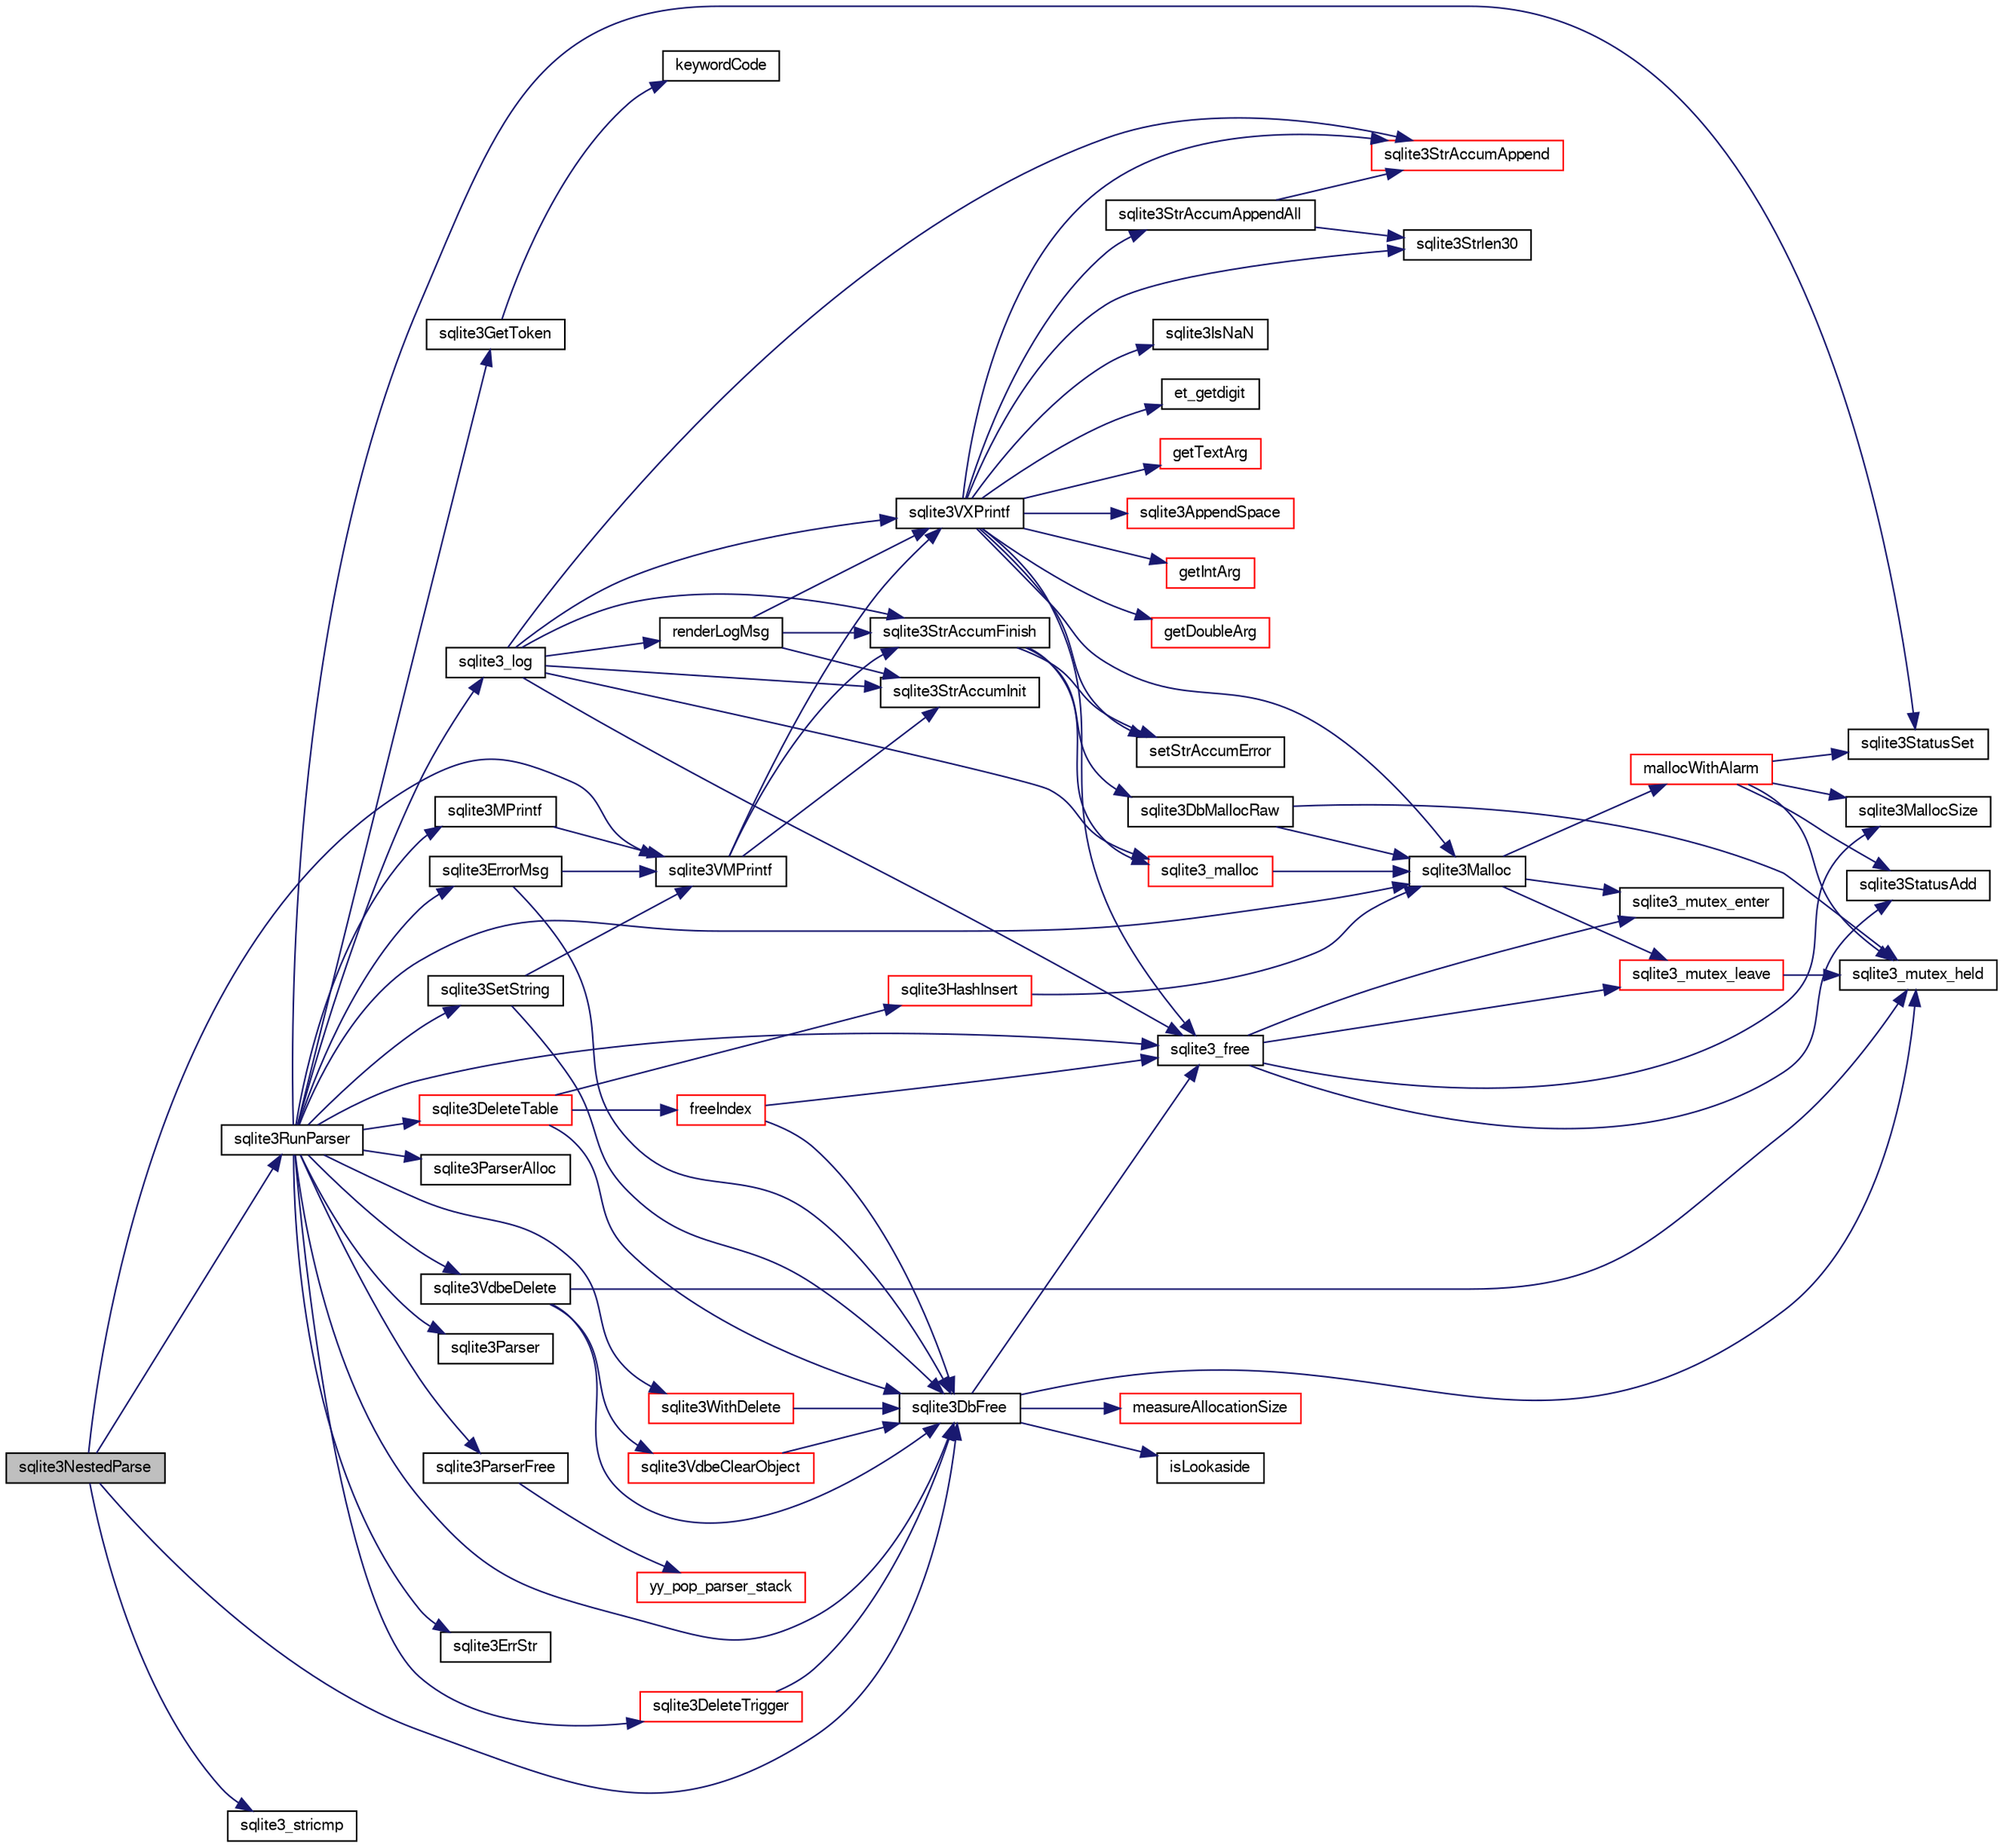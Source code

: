 digraph "sqlite3NestedParse"
{
  edge [fontname="FreeSans",fontsize="10",labelfontname="FreeSans",labelfontsize="10"];
  node [fontname="FreeSans",fontsize="10",shape=record];
  rankdir="LR";
  Node602142 [label="sqlite3NestedParse",height=0.2,width=0.4,color="black", fillcolor="grey75", style="filled", fontcolor="black"];
  Node602142 -> Node602143 [color="midnightblue",fontsize="10",style="solid",fontname="FreeSans"];
  Node602143 [label="sqlite3VMPrintf",height=0.2,width=0.4,color="black", fillcolor="white", style="filled",URL="$sqlite3_8c.html#a05535d0982ef06fbc2ee8195ebbae689"];
  Node602143 -> Node602144 [color="midnightblue",fontsize="10",style="solid",fontname="FreeSans"];
  Node602144 [label="sqlite3StrAccumInit",height=0.2,width=0.4,color="black", fillcolor="white", style="filled",URL="$sqlite3_8c.html#aabf95e113b9d54d519cd15a56215f560"];
  Node602143 -> Node602145 [color="midnightblue",fontsize="10",style="solid",fontname="FreeSans"];
  Node602145 [label="sqlite3VXPrintf",height=0.2,width=0.4,color="black", fillcolor="white", style="filled",URL="$sqlite3_8c.html#a63c25806c9bd4a2b76f9a0eb232c6bde"];
  Node602145 -> Node602146 [color="midnightblue",fontsize="10",style="solid",fontname="FreeSans"];
  Node602146 [label="sqlite3StrAccumAppend",height=0.2,width=0.4,color="red", fillcolor="white", style="filled",URL="$sqlite3_8c.html#a56664fa33def33c5a5245b623441d5e0"];
  Node602145 -> Node602419 [color="midnightblue",fontsize="10",style="solid",fontname="FreeSans"];
  Node602419 [label="getIntArg",height=0.2,width=0.4,color="red", fillcolor="white", style="filled",URL="$sqlite3_8c.html#abff258963dbd9205fb299851a64c67be"];
  Node602145 -> Node602164 [color="midnightblue",fontsize="10",style="solid",fontname="FreeSans"];
  Node602164 [label="sqlite3Malloc",height=0.2,width=0.4,color="black", fillcolor="white", style="filled",URL="$sqlite3_8c.html#a361a2eaa846b1885f123abe46f5d8b2b"];
  Node602164 -> Node602158 [color="midnightblue",fontsize="10",style="solid",fontname="FreeSans"];
  Node602158 [label="sqlite3_mutex_enter",height=0.2,width=0.4,color="black", fillcolor="white", style="filled",URL="$sqlite3_8c.html#a1c12cde690bd89f104de5cbad12a6bf5"];
  Node602164 -> Node602165 [color="midnightblue",fontsize="10",style="solid",fontname="FreeSans"];
  Node602165 [label="mallocWithAlarm",height=0.2,width=0.4,color="red", fillcolor="white", style="filled",URL="$sqlite3_8c.html#ab070d5cf8e48ec8a6a43cf025d48598b"];
  Node602165 -> Node602152 [color="midnightblue",fontsize="10",style="solid",fontname="FreeSans"];
  Node602152 [label="sqlite3_mutex_held",height=0.2,width=0.4,color="black", fillcolor="white", style="filled",URL="$sqlite3_8c.html#acf77da68932b6bc163c5e68547ecc3e7"];
  Node602165 -> Node602166 [color="midnightblue",fontsize="10",style="solid",fontname="FreeSans"];
  Node602166 [label="sqlite3StatusSet",height=0.2,width=0.4,color="black", fillcolor="white", style="filled",URL="$sqlite3_8c.html#afec7586c01fcb5ea17dc9d7725a589d9"];
  Node602165 -> Node602155 [color="midnightblue",fontsize="10",style="solid",fontname="FreeSans"];
  Node602155 [label="sqlite3MallocSize",height=0.2,width=0.4,color="black", fillcolor="white", style="filled",URL="$sqlite3_8c.html#acf5d2a5f35270bafb050bd2def576955"];
  Node602165 -> Node602159 [color="midnightblue",fontsize="10",style="solid",fontname="FreeSans"];
  Node602159 [label="sqlite3StatusAdd",height=0.2,width=0.4,color="black", fillcolor="white", style="filled",URL="$sqlite3_8c.html#afa029f93586aeab4cc85360905dae9cd"];
  Node602164 -> Node602160 [color="midnightblue",fontsize="10",style="solid",fontname="FreeSans"];
  Node602160 [label="sqlite3_mutex_leave",height=0.2,width=0.4,color="red", fillcolor="white", style="filled",URL="$sqlite3_8c.html#a5838d235601dbd3c1fa993555c6bcc93"];
  Node602160 -> Node602152 [color="midnightblue",fontsize="10",style="solid",fontname="FreeSans"];
  Node602145 -> Node602149 [color="midnightblue",fontsize="10",style="solid",fontname="FreeSans"];
  Node602149 [label="setStrAccumError",height=0.2,width=0.4,color="black", fillcolor="white", style="filled",URL="$sqlite3_8c.html#a3dc479a1fc8ba1ab8edfe51f8a0b102c"];
  Node602145 -> Node602420 [color="midnightblue",fontsize="10",style="solid",fontname="FreeSans"];
  Node602420 [label="getDoubleArg",height=0.2,width=0.4,color="red", fillcolor="white", style="filled",URL="$sqlite3_8c.html#a1cf25120072c85bd261983b24c12c3d9"];
  Node602145 -> Node602313 [color="midnightblue",fontsize="10",style="solid",fontname="FreeSans"];
  Node602313 [label="sqlite3IsNaN",height=0.2,width=0.4,color="black", fillcolor="white", style="filled",URL="$sqlite3_8c.html#aed4d78203877c3486765ccbc7feebb50"];
  Node602145 -> Node602231 [color="midnightblue",fontsize="10",style="solid",fontname="FreeSans"];
  Node602231 [label="sqlite3Strlen30",height=0.2,width=0.4,color="black", fillcolor="white", style="filled",URL="$sqlite3_8c.html#a3dcd80ba41f1a308193dee74857b62a7"];
  Node602145 -> Node602421 [color="midnightblue",fontsize="10",style="solid",fontname="FreeSans"];
  Node602421 [label="et_getdigit",height=0.2,width=0.4,color="black", fillcolor="white", style="filled",URL="$sqlite3_8c.html#a40c5a308749ad07cc2397a53e081bff0"];
  Node602145 -> Node602422 [color="midnightblue",fontsize="10",style="solid",fontname="FreeSans"];
  Node602422 [label="getTextArg",height=0.2,width=0.4,color="red", fillcolor="white", style="filled",URL="$sqlite3_8c.html#afbb41850423ef20071cefaab0431e04d"];
  Node602145 -> Node602423 [color="midnightblue",fontsize="10",style="solid",fontname="FreeSans"];
  Node602423 [label="sqlite3StrAccumAppendAll",height=0.2,width=0.4,color="black", fillcolor="white", style="filled",URL="$sqlite3_8c.html#acaf8f3e4f99a3c3a4a77e9c987547289"];
  Node602423 -> Node602146 [color="midnightblue",fontsize="10",style="solid",fontname="FreeSans"];
  Node602423 -> Node602231 [color="midnightblue",fontsize="10",style="solid",fontname="FreeSans"];
  Node602145 -> Node602424 [color="midnightblue",fontsize="10",style="solid",fontname="FreeSans"];
  Node602424 [label="sqlite3AppendSpace",height=0.2,width=0.4,color="red", fillcolor="white", style="filled",URL="$sqlite3_8c.html#aefd38a5afc0020d4a93855c3ee7c63a8"];
  Node602145 -> Node602157 [color="midnightblue",fontsize="10",style="solid",fontname="FreeSans"];
  Node602157 [label="sqlite3_free",height=0.2,width=0.4,color="black", fillcolor="white", style="filled",URL="$sqlite3_8c.html#a6552349e36a8a691af5487999ab09519"];
  Node602157 -> Node602158 [color="midnightblue",fontsize="10",style="solid",fontname="FreeSans"];
  Node602157 -> Node602159 [color="midnightblue",fontsize="10",style="solid",fontname="FreeSans"];
  Node602157 -> Node602155 [color="midnightblue",fontsize="10",style="solid",fontname="FreeSans"];
  Node602157 -> Node602160 [color="midnightblue",fontsize="10",style="solid",fontname="FreeSans"];
  Node602143 -> Node602195 [color="midnightblue",fontsize="10",style="solid",fontname="FreeSans"];
  Node602195 [label="sqlite3StrAccumFinish",height=0.2,width=0.4,color="black", fillcolor="white", style="filled",URL="$sqlite3_8c.html#adb7f26b10ac1b847db6f000ef4c2e2ba"];
  Node602195 -> Node602163 [color="midnightblue",fontsize="10",style="solid",fontname="FreeSans"];
  Node602163 [label="sqlite3DbMallocRaw",height=0.2,width=0.4,color="black", fillcolor="white", style="filled",URL="$sqlite3_8c.html#abbe8be0cf7175e11ddc3e2218fad924e"];
  Node602163 -> Node602152 [color="midnightblue",fontsize="10",style="solid",fontname="FreeSans"];
  Node602163 -> Node602164 [color="midnightblue",fontsize="10",style="solid",fontname="FreeSans"];
  Node602195 -> Node602196 [color="midnightblue",fontsize="10",style="solid",fontname="FreeSans"];
  Node602196 [label="sqlite3_malloc",height=0.2,width=0.4,color="red", fillcolor="white", style="filled",URL="$sqlite3_8c.html#ac79dba55fc32b6a840cf5a9769bce7cd"];
  Node602196 -> Node602164 [color="midnightblue",fontsize="10",style="solid",fontname="FreeSans"];
  Node602195 -> Node602149 [color="midnightblue",fontsize="10",style="solid",fontname="FreeSans"];
  Node602142 -> Node602425 [color="midnightblue",fontsize="10",style="solid",fontname="FreeSans"];
  Node602425 [label="sqlite3RunParser",height=0.2,width=0.4,color="black", fillcolor="white", style="filled",URL="$sqlite3_8c.html#a174f16a9adcc64bf971bae4a5ffa3488"];
  Node602425 -> Node602426 [color="midnightblue",fontsize="10",style="solid",fontname="FreeSans"];
  Node602426 [label="sqlite3ParserAlloc",height=0.2,width=0.4,color="black", fillcolor="white", style="filled",URL="$sqlite3_8c.html#ad04f20cc1a4b6d3e458d60b80c694d94"];
  Node602425 -> Node602164 [color="midnightblue",fontsize="10",style="solid",fontname="FreeSans"];
  Node602425 -> Node602405 [color="midnightblue",fontsize="10",style="solid",fontname="FreeSans"];
  Node602405 [label="sqlite3GetToken",height=0.2,width=0.4,color="black", fillcolor="white", style="filled",URL="$sqlite3_8c.html#a3111c5f563140332fcc76d31fd028aaf"];
  Node602405 -> Node602406 [color="midnightblue",fontsize="10",style="solid",fontname="FreeSans"];
  Node602406 [label="keywordCode",height=0.2,width=0.4,color="black", fillcolor="white", style="filled",URL="$sqlite3_8c.html#aa955bae98c47221b815579359b52335c"];
  Node602425 -> Node602427 [color="midnightblue",fontsize="10",style="solid",fontname="FreeSans"];
  Node602427 [label="sqlite3ErrorMsg",height=0.2,width=0.4,color="black", fillcolor="white", style="filled",URL="$sqlite3_8c.html#aee2798e173651adae0f9c85469f3457d"];
  Node602427 -> Node602143 [color="midnightblue",fontsize="10",style="solid",fontname="FreeSans"];
  Node602427 -> Node602151 [color="midnightblue",fontsize="10",style="solid",fontname="FreeSans"];
  Node602151 [label="sqlite3DbFree",height=0.2,width=0.4,color="black", fillcolor="white", style="filled",URL="$sqlite3_8c.html#ac70ab821a6607b4a1b909582dc37a069"];
  Node602151 -> Node602152 [color="midnightblue",fontsize="10",style="solid",fontname="FreeSans"];
  Node602151 -> Node602153 [color="midnightblue",fontsize="10",style="solid",fontname="FreeSans"];
  Node602153 [label="measureAllocationSize",height=0.2,width=0.4,color="red", fillcolor="white", style="filled",URL="$sqlite3_8c.html#a45731e644a22fdb756e2b6337224217a"];
  Node602151 -> Node602156 [color="midnightblue",fontsize="10",style="solid",fontname="FreeSans"];
  Node602156 [label="isLookaside",height=0.2,width=0.4,color="black", fillcolor="white", style="filled",URL="$sqlite3_8c.html#a770fa05ff9717b75e16f4d968a77b897"];
  Node602151 -> Node602157 [color="midnightblue",fontsize="10",style="solid",fontname="FreeSans"];
  Node602425 -> Node602151 [color="midnightblue",fontsize="10",style="solid",fontname="FreeSans"];
  Node602425 -> Node602407 [color="midnightblue",fontsize="10",style="solid",fontname="FreeSans"];
  Node602407 [label="sqlite3MPrintf",height=0.2,width=0.4,color="black", fillcolor="white", style="filled",URL="$sqlite3_8c.html#a208ef0df84e9778778804a19af03efea"];
  Node602407 -> Node602143 [color="midnightblue",fontsize="10",style="solid",fontname="FreeSans"];
  Node602425 -> Node602428 [color="midnightblue",fontsize="10",style="solid",fontname="FreeSans"];
  Node602428 [label="sqlite3Parser",height=0.2,width=0.4,color="black", fillcolor="white", style="filled",URL="$sqlite3_8c.html#a6f46fb0365c1d879ab5d64cde499c224"];
  Node602425 -> Node602166 [color="midnightblue",fontsize="10",style="solid",fontname="FreeSans"];
  Node602425 -> Node602429 [color="midnightblue",fontsize="10",style="solid",fontname="FreeSans"];
  Node602429 [label="sqlite3ParserFree",height=0.2,width=0.4,color="black", fillcolor="white", style="filled",URL="$sqlite3_8c.html#a75d41a16c8dff0547dcca208ff4d5d7d"];
  Node602429 -> Node602430 [color="midnightblue",fontsize="10",style="solid",fontname="FreeSans"];
  Node602430 [label="yy_pop_parser_stack",height=0.2,width=0.4,color="red", fillcolor="white", style="filled",URL="$sqlite3_8c.html#aa142fdd91628fd550751c6ef4e29b603"];
  Node602425 -> Node602157 [color="midnightblue",fontsize="10",style="solid",fontname="FreeSans"];
  Node602425 -> Node602779 [color="midnightblue",fontsize="10",style="solid",fontname="FreeSans"];
  Node602779 [label="sqlite3SetString",height=0.2,width=0.4,color="black", fillcolor="white", style="filled",URL="$sqlite3_8c.html#aad368822484a1ceae010a829e27454ae"];
  Node602779 -> Node602143 [color="midnightblue",fontsize="10",style="solid",fontname="FreeSans"];
  Node602779 -> Node602151 [color="midnightblue",fontsize="10",style="solid",fontname="FreeSans"];
  Node602425 -> Node602827 [color="midnightblue",fontsize="10",style="solid",fontname="FreeSans"];
  Node602827 [label="sqlite3ErrStr",height=0.2,width=0.4,color="black", fillcolor="white", style="filled",URL="$sqlite3_8c.html#ab289afae24fa83e42f3d78b3b7e91793"];
  Node602425 -> Node602193 [color="midnightblue",fontsize="10",style="solid",fontname="FreeSans"];
  Node602193 [label="sqlite3_log",height=0.2,width=0.4,color="black", fillcolor="white", style="filled",URL="$sqlite3_8c.html#a298c9699bf9c143662c6b1fec4b2dc3b"];
  Node602193 -> Node602194 [color="midnightblue",fontsize="10",style="solid",fontname="FreeSans"];
  Node602194 [label="renderLogMsg",height=0.2,width=0.4,color="black", fillcolor="white", style="filled",URL="$sqlite3_8c.html#a7a02b43ce0a27bb52085c7f446d115af"];
  Node602194 -> Node602144 [color="midnightblue",fontsize="10",style="solid",fontname="FreeSans"];
  Node602194 -> Node602145 [color="midnightblue",fontsize="10",style="solid",fontname="FreeSans"];
  Node602194 -> Node602195 [color="midnightblue",fontsize="10",style="solid",fontname="FreeSans"];
  Node602193 -> Node602144 [color="midnightblue",fontsize="10",style="solid",fontname="FreeSans"];
  Node602193 -> Node602145 [color="midnightblue",fontsize="10",style="solid",fontname="FreeSans"];
  Node602193 -> Node602195 [color="midnightblue",fontsize="10",style="solid",fontname="FreeSans"];
  Node602193 -> Node602196 [color="midnightblue",fontsize="10",style="solid",fontname="FreeSans"];
  Node602193 -> Node602157 [color="midnightblue",fontsize="10",style="solid",fontname="FreeSans"];
  Node602193 -> Node602146 [color="midnightblue",fontsize="10",style="solid",fontname="FreeSans"];
  Node602425 -> Node602806 [color="midnightblue",fontsize="10",style="solid",fontname="FreeSans"];
  Node602806 [label="sqlite3VdbeDelete",height=0.2,width=0.4,color="black", fillcolor="white", style="filled",URL="$sqlite3_8c.html#ace82a1f75873a6609067d0f572120e47"];
  Node602806 -> Node602152 [color="midnightblue",fontsize="10",style="solid",fontname="FreeSans"];
  Node602806 -> Node602807 [color="midnightblue",fontsize="10",style="solid",fontname="FreeSans"];
  Node602807 [label="sqlite3VdbeClearObject",height=0.2,width=0.4,color="red", fillcolor="white", style="filled",URL="$sqlite3_8c.html#aa36c8bd3814c4923416d35ef3454f979"];
  Node602807 -> Node602151 [color="midnightblue",fontsize="10",style="solid",fontname="FreeSans"];
  Node602806 -> Node602151 [color="midnightblue",fontsize="10",style="solid",fontname="FreeSans"];
  Node602425 -> Node602437 [color="midnightblue",fontsize="10",style="solid",fontname="FreeSans"];
  Node602437 [label="sqlite3DeleteTable",height=0.2,width=0.4,color="red", fillcolor="white", style="filled",URL="$sqlite3_8c.html#a7fd3d507375a381a3807f92735318973"];
  Node602437 -> Node602438 [color="midnightblue",fontsize="10",style="solid",fontname="FreeSans"];
  Node602438 [label="sqlite3HashInsert",height=0.2,width=0.4,color="red", fillcolor="white", style="filled",URL="$sqlite3_8c.html#aebbc6c13b3c139d5f3463938f441da3d"];
  Node602438 -> Node602164 [color="midnightblue",fontsize="10",style="solid",fontname="FreeSans"];
  Node602437 -> Node602445 [color="midnightblue",fontsize="10",style="solid",fontname="FreeSans"];
  Node602445 [label="freeIndex",height=0.2,width=0.4,color="red", fillcolor="white", style="filled",URL="$sqlite3_8c.html#a00907c99c18d5bcb9d0b38c077146c31"];
  Node602445 -> Node602151 [color="midnightblue",fontsize="10",style="solid",fontname="FreeSans"];
  Node602445 -> Node602157 [color="midnightblue",fontsize="10",style="solid",fontname="FreeSans"];
  Node602437 -> Node602151 [color="midnightblue",fontsize="10",style="solid",fontname="FreeSans"];
  Node602425 -> Node603096 [color="midnightblue",fontsize="10",style="solid",fontname="FreeSans"];
  Node603096 [label="sqlite3WithDelete",height=0.2,width=0.4,color="red", fillcolor="white", style="filled",URL="$sqlite3_8c.html#a17d9ea3de76b5d740b422ea9b4fe3abb"];
  Node603096 -> Node602151 [color="midnightblue",fontsize="10",style="solid",fontname="FreeSans"];
  Node602425 -> Node602658 [color="midnightblue",fontsize="10",style="solid",fontname="FreeSans"];
  Node602658 [label="sqlite3DeleteTrigger",height=0.2,width=0.4,color="red", fillcolor="white", style="filled",URL="$sqlite3_8c.html#a4be7bebe98d17357fb3fa8cdb3b795f3"];
  Node602658 -> Node602151 [color="midnightblue",fontsize="10",style="solid",fontname="FreeSans"];
  Node602142 -> Node602151 [color="midnightblue",fontsize="10",style="solid",fontname="FreeSans"];
  Node602142 -> Node603010 [color="midnightblue",fontsize="10",style="solid",fontname="FreeSans"];
  Node603010 [label="sqlite3_stricmp",height=0.2,width=0.4,color="black", fillcolor="white", style="filled",URL="$sqlite3_8c.html#aaa53981a07ebaa0c9d16b24032fb943c"];
}
